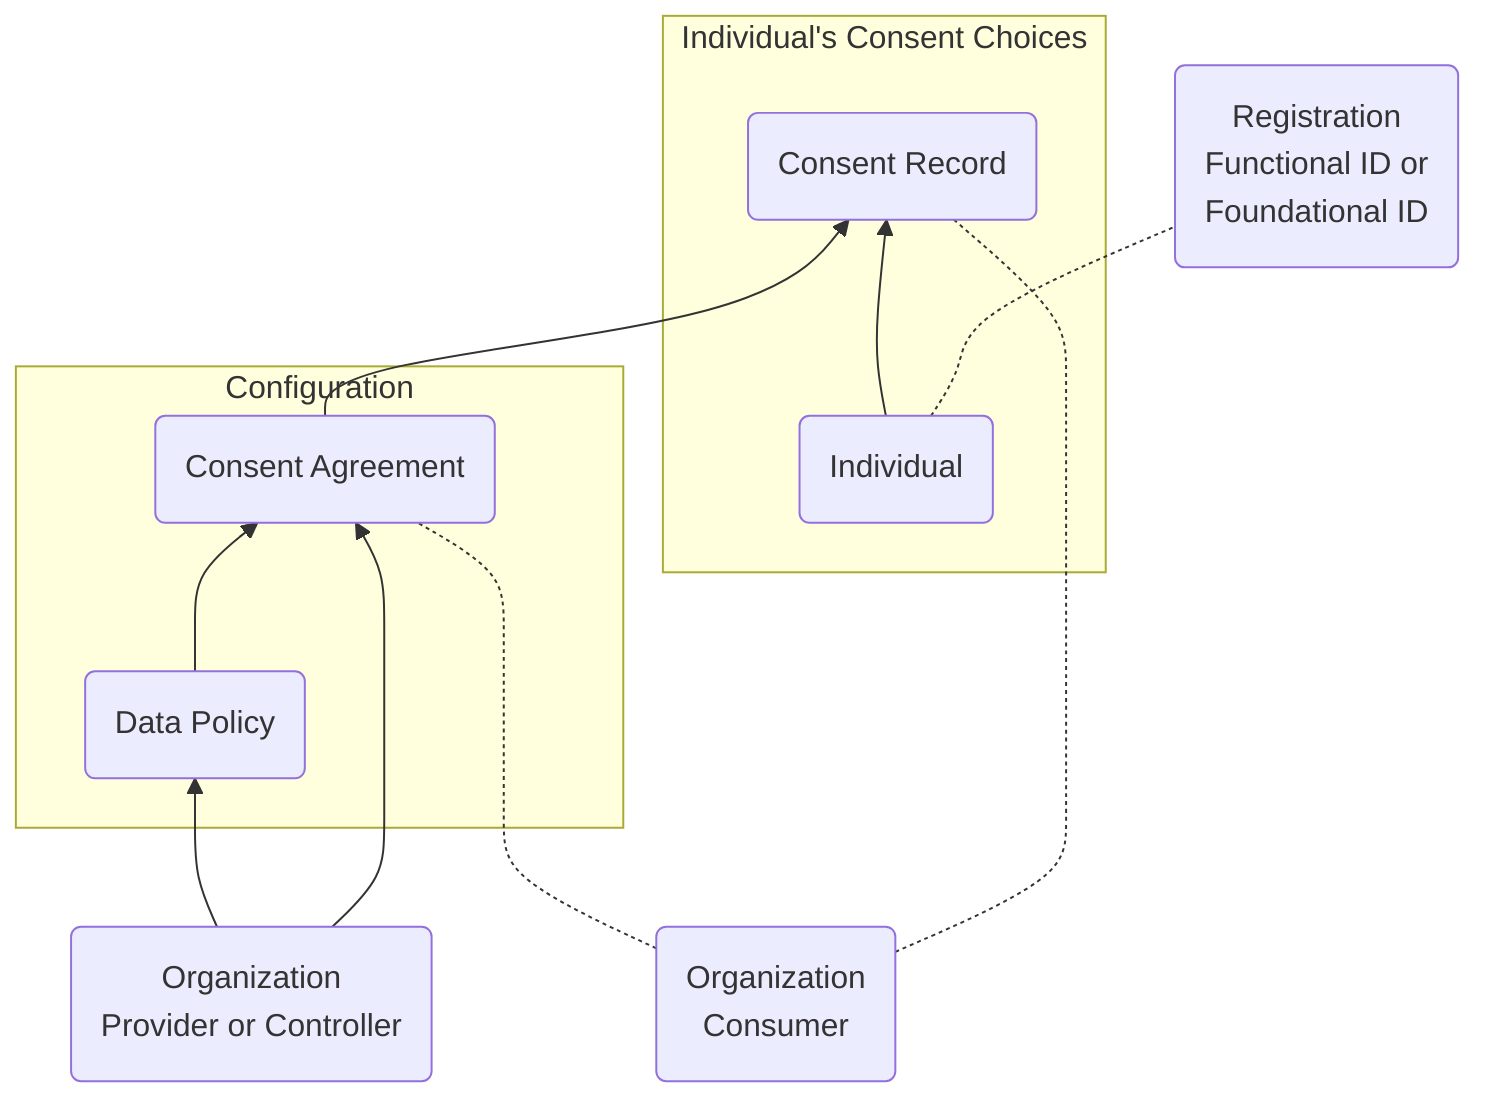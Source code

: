 graph BT

    subgraph Individual's Consent Choices
    consentRecord(Consent Record)
    individual(Individual) --> consentRecord
    end

    individual -.- registration(Registration<br>Functional ID or<br>Foundational ID)

    subgraph Configuration
    agreement(Consent Agreement) --> consentRecord
    policy --> agreement
    end

    org --> policy(Data Policy)

    consumer(Organization <br> Consumer) -..- agreement
    consumer -..- consentRecord
    org(Organization <br> Provider or Controller) --> agreement